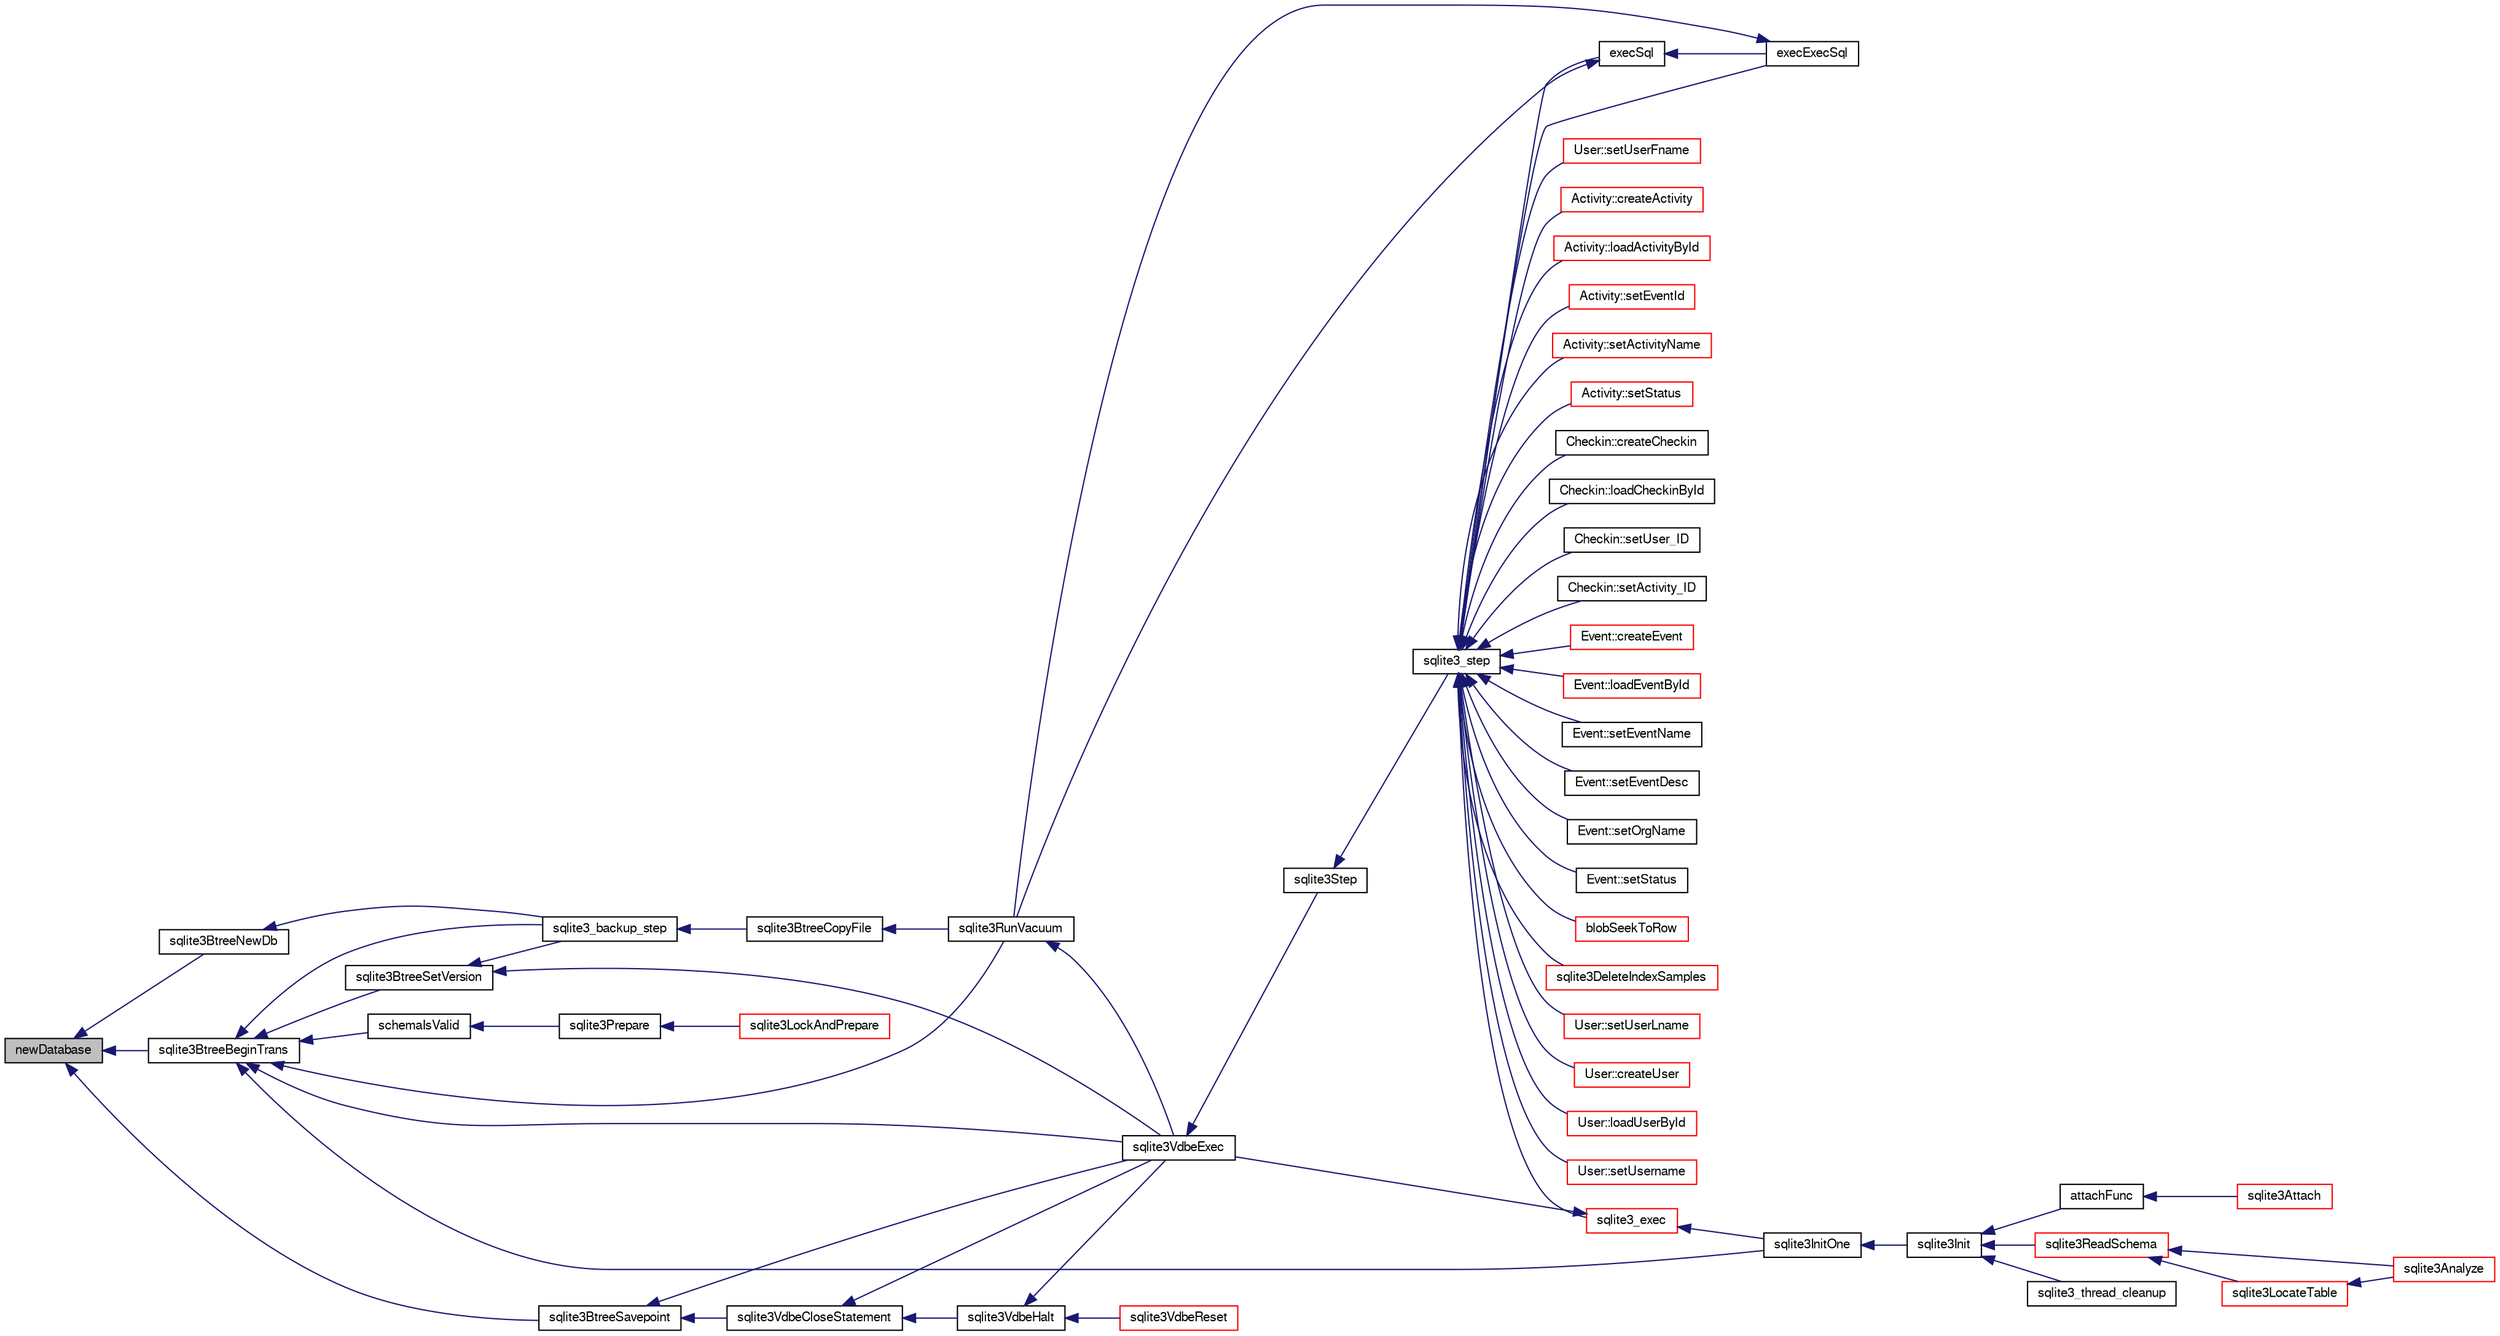 digraph "newDatabase"
{
  edge [fontname="FreeSans",fontsize="10",labelfontname="FreeSans",labelfontsize="10"];
  node [fontname="FreeSans",fontsize="10",shape=record];
  rankdir="LR";
  Node176681 [label="newDatabase",height=0.2,width=0.4,color="black", fillcolor="grey75", style="filled", fontcolor="black"];
  Node176681 -> Node176682 [dir="back",color="midnightblue",fontsize="10",style="solid",fontname="FreeSans"];
  Node176682 [label="sqlite3BtreeNewDb",height=0.2,width=0.4,color="black", fillcolor="white", style="filled",URL="$sqlite3_8c.html#a08d2026f82b067753a698376c12c0324"];
  Node176682 -> Node176683 [dir="back",color="midnightblue",fontsize="10",style="solid",fontname="FreeSans"];
  Node176683 [label="sqlite3_backup_step",height=0.2,width=0.4,color="black", fillcolor="white", style="filled",URL="$sqlite3_8h.html#a1699b75e98d082eebc465a9e64c35269"];
  Node176683 -> Node176684 [dir="back",color="midnightblue",fontsize="10",style="solid",fontname="FreeSans"];
  Node176684 [label="sqlite3BtreeCopyFile",height=0.2,width=0.4,color="black", fillcolor="white", style="filled",URL="$sqlite3_8c.html#a4d9e19a79f0d5c1dfcef0bd137ae83f9"];
  Node176684 -> Node176685 [dir="back",color="midnightblue",fontsize="10",style="solid",fontname="FreeSans"];
  Node176685 [label="sqlite3RunVacuum",height=0.2,width=0.4,color="black", fillcolor="white", style="filled",URL="$sqlite3_8c.html#a5e83ddc7b3e7e8e79ad5d1fc92de1d2f"];
  Node176685 -> Node176686 [dir="back",color="midnightblue",fontsize="10",style="solid",fontname="FreeSans"];
  Node176686 [label="sqlite3VdbeExec",height=0.2,width=0.4,color="black", fillcolor="white", style="filled",URL="$sqlite3_8c.html#a8ce40a614bdc56719c4d642b1e4dfb21"];
  Node176686 -> Node176687 [dir="back",color="midnightblue",fontsize="10",style="solid",fontname="FreeSans"];
  Node176687 [label="sqlite3Step",height=0.2,width=0.4,color="black", fillcolor="white", style="filled",URL="$sqlite3_8c.html#a3f2872e873e2758a4beedad1d5113554"];
  Node176687 -> Node176688 [dir="back",color="midnightblue",fontsize="10",style="solid",fontname="FreeSans"];
  Node176688 [label="sqlite3_step",height=0.2,width=0.4,color="black", fillcolor="white", style="filled",URL="$sqlite3_8h.html#ac1e491ce36b7471eb28387f7d3c74334"];
  Node176688 -> Node176689 [dir="back",color="midnightblue",fontsize="10",style="solid",fontname="FreeSans"];
  Node176689 [label="Activity::createActivity",height=0.2,width=0.4,color="red", fillcolor="white", style="filled",URL="$classActivity.html#a813cc5e52c14ab49b39014c134e3425b"];
  Node176688 -> Node176692 [dir="back",color="midnightblue",fontsize="10",style="solid",fontname="FreeSans"];
  Node176692 [label="Activity::loadActivityById",height=0.2,width=0.4,color="red", fillcolor="white", style="filled",URL="$classActivity.html#abe4ffb4f08a47212ebf9013259d9e7fd"];
  Node176688 -> Node176694 [dir="back",color="midnightblue",fontsize="10",style="solid",fontname="FreeSans"];
  Node176694 [label="Activity::setEventId",height=0.2,width=0.4,color="red", fillcolor="white", style="filled",URL="$classActivity.html#adb1d0fd0d08f473e068f0a4086bfa9ca"];
  Node176688 -> Node176695 [dir="back",color="midnightblue",fontsize="10",style="solid",fontname="FreeSans"];
  Node176695 [label="Activity::setActivityName",height=0.2,width=0.4,color="red", fillcolor="white", style="filled",URL="$classActivity.html#a62dc3737b33915a36086f9dd26d16a81"];
  Node176688 -> Node176696 [dir="back",color="midnightblue",fontsize="10",style="solid",fontname="FreeSans"];
  Node176696 [label="Activity::setStatus",height=0.2,width=0.4,color="red", fillcolor="white", style="filled",URL="$classActivity.html#af618135a7738f4d2a7ee147a8ef912ea"];
  Node176688 -> Node176697 [dir="back",color="midnightblue",fontsize="10",style="solid",fontname="FreeSans"];
  Node176697 [label="Checkin::createCheckin",height=0.2,width=0.4,color="black", fillcolor="white", style="filled",URL="$classCheckin.html#a4e40acdf7fff0e607f6de4f24f3a163c"];
  Node176688 -> Node176698 [dir="back",color="midnightblue",fontsize="10",style="solid",fontname="FreeSans"];
  Node176698 [label="Checkin::loadCheckinById",height=0.2,width=0.4,color="black", fillcolor="white", style="filled",URL="$classCheckin.html#a3461f70ea6c68475225f2a07f78a21e0"];
  Node176688 -> Node176699 [dir="back",color="midnightblue",fontsize="10",style="solid",fontname="FreeSans"];
  Node176699 [label="Checkin::setUser_ID",height=0.2,width=0.4,color="black", fillcolor="white", style="filled",URL="$classCheckin.html#a76ab640f4f912876dbebf183db5359c6"];
  Node176688 -> Node176700 [dir="back",color="midnightblue",fontsize="10",style="solid",fontname="FreeSans"];
  Node176700 [label="Checkin::setActivity_ID",height=0.2,width=0.4,color="black", fillcolor="white", style="filled",URL="$classCheckin.html#ab2ff3ec2604ec73a42af25874a00b232"];
  Node176688 -> Node176701 [dir="back",color="midnightblue",fontsize="10",style="solid",fontname="FreeSans"];
  Node176701 [label="Event::createEvent",height=0.2,width=0.4,color="red", fillcolor="white", style="filled",URL="$classEvent.html#a77adb9f4a46ffb32c2d931f0691f5903"];
  Node176688 -> Node176702 [dir="back",color="midnightblue",fontsize="10",style="solid",fontname="FreeSans"];
  Node176702 [label="Event::loadEventById",height=0.2,width=0.4,color="red", fillcolor="white", style="filled",URL="$classEvent.html#afa66cea33f722dbeecb69cc98fdea055"];
  Node176688 -> Node176703 [dir="back",color="midnightblue",fontsize="10",style="solid",fontname="FreeSans"];
  Node176703 [label="Event::setEventName",height=0.2,width=0.4,color="black", fillcolor="white", style="filled",URL="$classEvent.html#a10596b6ca077df05184e30d62b08729d"];
  Node176688 -> Node176704 [dir="back",color="midnightblue",fontsize="10",style="solid",fontname="FreeSans"];
  Node176704 [label="Event::setEventDesc",height=0.2,width=0.4,color="black", fillcolor="white", style="filled",URL="$classEvent.html#ae36b8377dcae792f1c5c4726024c981b"];
  Node176688 -> Node176705 [dir="back",color="midnightblue",fontsize="10",style="solid",fontname="FreeSans"];
  Node176705 [label="Event::setOrgName",height=0.2,width=0.4,color="black", fillcolor="white", style="filled",URL="$classEvent.html#a19aac0f776bd764563a54977656cf680"];
  Node176688 -> Node176706 [dir="back",color="midnightblue",fontsize="10",style="solid",fontname="FreeSans"];
  Node176706 [label="Event::setStatus",height=0.2,width=0.4,color="black", fillcolor="white", style="filled",URL="$classEvent.html#ab0a6b9285af0f4172eb841e2b80f8972"];
  Node176688 -> Node176707 [dir="back",color="midnightblue",fontsize="10",style="solid",fontname="FreeSans"];
  Node176707 [label="blobSeekToRow",height=0.2,width=0.4,color="red", fillcolor="white", style="filled",URL="$sqlite3_8c.html#afff57e13332b98c8a44a7cebe38962ab"];
  Node176688 -> Node176710 [dir="back",color="midnightblue",fontsize="10",style="solid",fontname="FreeSans"];
  Node176710 [label="sqlite3DeleteIndexSamples",height=0.2,width=0.4,color="red", fillcolor="white", style="filled",URL="$sqlite3_8c.html#aaeda0302fbf61397ec009f65bed047ef"];
  Node176688 -> Node176878 [dir="back",color="midnightblue",fontsize="10",style="solid",fontname="FreeSans"];
  Node176878 [label="sqlite3_exec",height=0.2,width=0.4,color="red", fillcolor="white", style="filled",URL="$sqlite3_8h.html#a97487ec8150e0bcc8fa392ab8f0e24db"];
  Node176878 -> Node176686 [dir="back",color="midnightblue",fontsize="10",style="solid",fontname="FreeSans"];
  Node176878 -> Node176712 [dir="back",color="midnightblue",fontsize="10",style="solid",fontname="FreeSans"];
  Node176712 [label="sqlite3InitOne",height=0.2,width=0.4,color="black", fillcolor="white", style="filled",URL="$sqlite3_8c.html#ac4318b25df65269906b0379251fe9b85"];
  Node176712 -> Node176713 [dir="back",color="midnightblue",fontsize="10",style="solid",fontname="FreeSans"];
  Node176713 [label="sqlite3Init",height=0.2,width=0.4,color="black", fillcolor="white", style="filled",URL="$sqlite3_8c.html#aed74e3dc765631a833f522f425ff5a48"];
  Node176713 -> Node176714 [dir="back",color="midnightblue",fontsize="10",style="solid",fontname="FreeSans"];
  Node176714 [label="attachFunc",height=0.2,width=0.4,color="black", fillcolor="white", style="filled",URL="$sqlite3_8c.html#a69cb751a7da501b9a0aa37e0d7c3eaf7"];
  Node176714 -> Node176715 [dir="back",color="midnightblue",fontsize="10",style="solid",fontname="FreeSans"];
  Node176715 [label="sqlite3Attach",height=0.2,width=0.4,color="red", fillcolor="white", style="filled",URL="$sqlite3_8c.html#ae0907fe0b43cc1b4c7e6a16213e8546f"];
  Node176713 -> Node176718 [dir="back",color="midnightblue",fontsize="10",style="solid",fontname="FreeSans"];
  Node176718 [label="sqlite3ReadSchema",height=0.2,width=0.4,color="red", fillcolor="white", style="filled",URL="$sqlite3_8c.html#ac41a97f30334f7d35b2b5713097eca90"];
  Node176718 -> Node176719 [dir="back",color="midnightblue",fontsize="10",style="solid",fontname="FreeSans"];
  Node176719 [label="sqlite3Analyze",height=0.2,width=0.4,color="red", fillcolor="white", style="filled",URL="$sqlite3_8c.html#ac696deb1ccaae3fa855cfbd0bfd4d048"];
  Node176718 -> Node176720 [dir="back",color="midnightblue",fontsize="10",style="solid",fontname="FreeSans"];
  Node176720 [label="sqlite3LocateTable",height=0.2,width=0.4,color="red", fillcolor="white", style="filled",URL="$sqlite3_8c.html#adfeea5b18971250d4ff7f5a44e134d75"];
  Node176720 -> Node176719 [dir="back",color="midnightblue",fontsize="10",style="solid",fontname="FreeSans"];
  Node176713 -> Node176812 [dir="back",color="midnightblue",fontsize="10",style="solid",fontname="FreeSans"];
  Node176812 [label="sqlite3_thread_cleanup",height=0.2,width=0.4,color="black", fillcolor="white", style="filled",URL="$sqlite3_8h.html#a34980c829db84f02e1a1599063469f06"];
  Node176688 -> Node176870 [dir="back",color="midnightblue",fontsize="10",style="solid",fontname="FreeSans"];
  Node176870 [label="execSql",height=0.2,width=0.4,color="black", fillcolor="white", style="filled",URL="$sqlite3_8c.html#a7d16651b98a110662f4c265eff0246cb"];
  Node176870 -> Node176871 [dir="back",color="midnightblue",fontsize="10",style="solid",fontname="FreeSans"];
  Node176871 [label="execExecSql",height=0.2,width=0.4,color="black", fillcolor="white", style="filled",URL="$sqlite3_8c.html#ac1be09a6c047f21133d16378d301e0d4"];
  Node176871 -> Node176685 [dir="back",color="midnightblue",fontsize="10",style="solid",fontname="FreeSans"];
  Node176870 -> Node176685 [dir="back",color="midnightblue",fontsize="10",style="solid",fontname="FreeSans"];
  Node176688 -> Node176871 [dir="back",color="midnightblue",fontsize="10",style="solid",fontname="FreeSans"];
  Node176688 -> Node176872 [dir="back",color="midnightblue",fontsize="10",style="solid",fontname="FreeSans"];
  Node176872 [label="User::createUser",height=0.2,width=0.4,color="red", fillcolor="white", style="filled",URL="$classUser.html#a22ed673939e8cc0a136130b809bba513"];
  Node176688 -> Node176873 [dir="back",color="midnightblue",fontsize="10",style="solid",fontname="FreeSans"];
  Node176873 [label="User::loadUserById",height=0.2,width=0.4,color="red", fillcolor="white", style="filled",URL="$classUser.html#a863377665b7fb83c5547dcf9727f5092"];
  Node176688 -> Node176874 [dir="back",color="midnightblue",fontsize="10",style="solid",fontname="FreeSans"];
  Node176874 [label="User::setUsername",height=0.2,width=0.4,color="red", fillcolor="white", style="filled",URL="$classUser.html#aa0497022a136cb78de785b0a39ae60b1"];
  Node176688 -> Node176875 [dir="back",color="midnightblue",fontsize="10",style="solid",fontname="FreeSans"];
  Node176875 [label="User::setUserFname",height=0.2,width=0.4,color="red", fillcolor="white", style="filled",URL="$classUser.html#a72657eb55cd0ca437b4841a43f19912f"];
  Node176688 -> Node176876 [dir="back",color="midnightblue",fontsize="10",style="solid",fontname="FreeSans"];
  Node176876 [label="User::setUserLname",height=0.2,width=0.4,color="red", fillcolor="white", style="filled",URL="$classUser.html#aa25973387e5afe1aa6f60dd6545e33b5"];
  Node176681 -> Node176944 [dir="back",color="midnightblue",fontsize="10",style="solid",fontname="FreeSans"];
  Node176944 [label="sqlite3BtreeBeginTrans",height=0.2,width=0.4,color="black", fillcolor="white", style="filled",URL="$sqlite3_8c.html#a52d6706df15c67c22aa7d0e290c16bf5"];
  Node176944 -> Node176945 [dir="back",color="midnightblue",fontsize="10",style="solid",fontname="FreeSans"];
  Node176945 [label="sqlite3BtreeSetVersion",height=0.2,width=0.4,color="black", fillcolor="white", style="filled",URL="$sqlite3_8c.html#a2db3061b5c557699a47415ca0342ba01"];
  Node176945 -> Node176683 [dir="back",color="midnightblue",fontsize="10",style="solid",fontname="FreeSans"];
  Node176945 -> Node176686 [dir="back",color="midnightblue",fontsize="10",style="solid",fontname="FreeSans"];
  Node176944 -> Node176683 [dir="back",color="midnightblue",fontsize="10",style="solid",fontname="FreeSans"];
  Node176944 -> Node176686 [dir="back",color="midnightblue",fontsize="10",style="solid",fontname="FreeSans"];
  Node176944 -> Node176712 [dir="back",color="midnightblue",fontsize="10",style="solid",fontname="FreeSans"];
  Node176944 -> Node176896 [dir="back",color="midnightblue",fontsize="10",style="solid",fontname="FreeSans"];
  Node176896 [label="schemaIsValid",height=0.2,width=0.4,color="black", fillcolor="white", style="filled",URL="$sqlite3_8c.html#a7c466fe28e7ca6f46b8bf72c46d9738d"];
  Node176896 -> Node176865 [dir="back",color="midnightblue",fontsize="10",style="solid",fontname="FreeSans"];
  Node176865 [label="sqlite3Prepare",height=0.2,width=0.4,color="black", fillcolor="white", style="filled",URL="$sqlite3_8c.html#acb25890858d0bf4b12eb7aae569f0c7b"];
  Node176865 -> Node176866 [dir="back",color="midnightblue",fontsize="10",style="solid",fontname="FreeSans"];
  Node176866 [label="sqlite3LockAndPrepare",height=0.2,width=0.4,color="red", fillcolor="white", style="filled",URL="$sqlite3_8c.html#a5db1ec5589aa2b02c6d979211a8789bd"];
  Node176944 -> Node176685 [dir="back",color="midnightblue",fontsize="10",style="solid",fontname="FreeSans"];
  Node176681 -> Node176946 [dir="back",color="midnightblue",fontsize="10",style="solid",fontname="FreeSans"];
  Node176946 [label="sqlite3BtreeSavepoint",height=0.2,width=0.4,color="black", fillcolor="white", style="filled",URL="$sqlite3_8c.html#a4580edf7e5192abf64317a3931972115"];
  Node176946 -> Node176947 [dir="back",color="midnightblue",fontsize="10",style="solid",fontname="FreeSans"];
  Node176947 [label="sqlite3VdbeCloseStatement",height=0.2,width=0.4,color="black", fillcolor="white", style="filled",URL="$sqlite3_8c.html#a4c26892e24ee00a0b5ba3bdeaf2d36fa"];
  Node176947 -> Node176902 [dir="back",color="midnightblue",fontsize="10",style="solid",fontname="FreeSans"];
  Node176902 [label="sqlite3VdbeHalt",height=0.2,width=0.4,color="black", fillcolor="white", style="filled",URL="$sqlite3_8c.html#a8d1d99703d999190fbc35ecc981cb709"];
  Node176902 -> Node176903 [dir="back",color="midnightblue",fontsize="10",style="solid",fontname="FreeSans"];
  Node176903 [label="sqlite3VdbeReset",height=0.2,width=0.4,color="red", fillcolor="white", style="filled",URL="$sqlite3_8c.html#a315a913742f7267f90d46d41446353b1"];
  Node176902 -> Node176686 [dir="back",color="midnightblue",fontsize="10",style="solid",fontname="FreeSans"];
  Node176947 -> Node176686 [dir="back",color="midnightblue",fontsize="10",style="solid",fontname="FreeSans"];
  Node176946 -> Node176686 [dir="back",color="midnightblue",fontsize="10",style="solid",fontname="FreeSans"];
}
